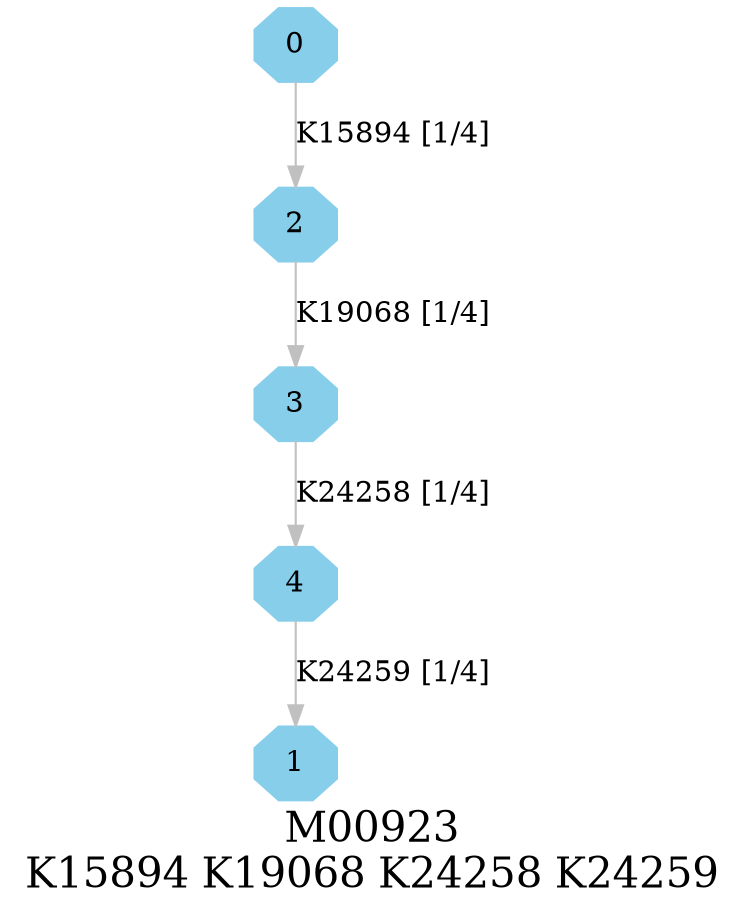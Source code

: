 digraph G {
graph [label="M00923
K15894 K19068 K24258 K24259",fontsize=20];
node [shape=box,style=filled];
edge [len=3,color=grey];
{node [width=.3,height=.3,shape=octagon,style=filled,color=skyblue] 0 1 2 3 4 }
0 -> 2 [label="K15894 [1/4]"];
2 -> 3 [label="K19068 [1/4]"];
3 -> 4 [label="K24258 [1/4]"];
4 -> 1 [label="K24259 [1/4]"];
}